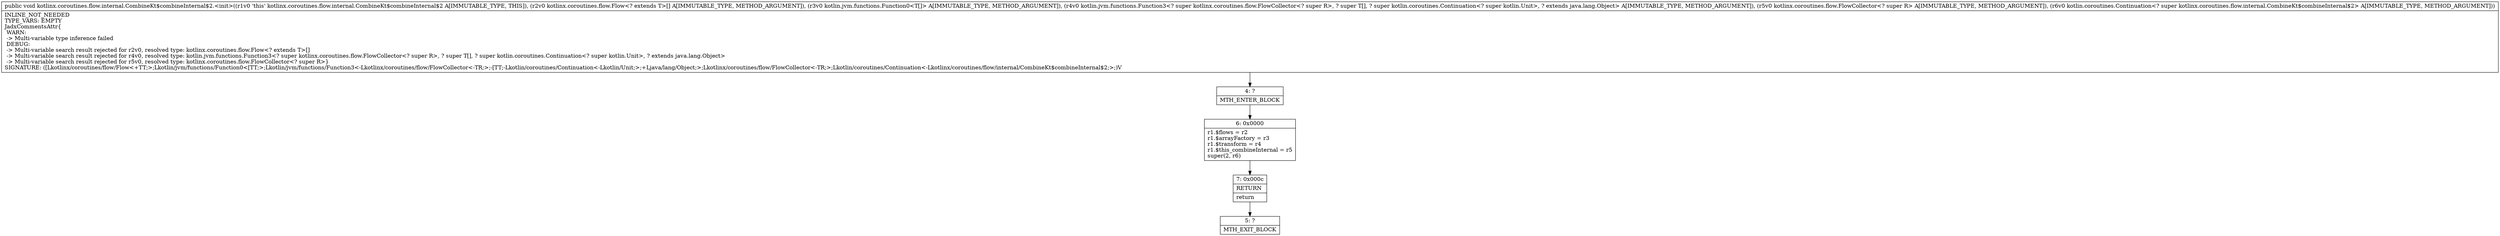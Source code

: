digraph "CFG forkotlinx.coroutines.flow.internal.CombineKt$combineInternal$2.\<init\>([Lkotlinx\/coroutines\/flow\/Flow;Lkotlin\/jvm\/functions\/Function0;Lkotlin\/jvm\/functions\/Function3;Lkotlinx\/coroutines\/flow\/FlowCollector;Lkotlin\/coroutines\/Continuation;)V" {
Node_4 [shape=record,label="{4\:\ ?|MTH_ENTER_BLOCK\l}"];
Node_6 [shape=record,label="{6\:\ 0x0000|r1.$flows = r2\lr1.$arrayFactory = r3\lr1.$transform = r4\lr1.$this_combineInternal = r5\lsuper(2, r6)\l}"];
Node_7 [shape=record,label="{7\:\ 0x000c|RETURN\l|return\l}"];
Node_5 [shape=record,label="{5\:\ ?|MTH_EXIT_BLOCK\l}"];
MethodNode[shape=record,label="{public void kotlinx.coroutines.flow.internal.CombineKt$combineInternal$2.\<init\>((r1v0 'this' kotlinx.coroutines.flow.internal.CombineKt$combineInternal$2 A[IMMUTABLE_TYPE, THIS]), (r2v0 kotlinx.coroutines.flow.Flow\<? extends T\>[] A[IMMUTABLE_TYPE, METHOD_ARGUMENT]), (r3v0 kotlin.jvm.functions.Function0\<T[]\> A[IMMUTABLE_TYPE, METHOD_ARGUMENT]), (r4v0 kotlin.jvm.functions.Function3\<? super kotlinx.coroutines.flow.FlowCollector\<? super R\>, ? super T[], ? super kotlin.coroutines.Continuation\<? super kotlin.Unit\>, ? extends java.lang.Object\> A[IMMUTABLE_TYPE, METHOD_ARGUMENT]), (r5v0 kotlinx.coroutines.flow.FlowCollector\<? super R\> A[IMMUTABLE_TYPE, METHOD_ARGUMENT]), (r6v0 kotlin.coroutines.Continuation\<? super kotlinx.coroutines.flow.internal.CombineKt$combineInternal$2\> A[IMMUTABLE_TYPE, METHOD_ARGUMENT]))  | INLINE_NOT_NEEDED\lTYPE_VARS: EMPTY\lJadxCommentsAttr\{\l WARN: \l \-\> Multi\-variable type inference failed\l DEBUG: \l \-\> Multi\-variable search result rejected for r2v0, resolved type: kotlinx.coroutines.flow.Flow\<? extends T\>[]\l \-\> Multi\-variable search result rejected for r4v0, resolved type: kotlin.jvm.functions.Function3\<? super kotlinx.coroutines.flow.FlowCollector\<? super R\>, ? super T[], ? super kotlin.coroutines.Continuation\<? super kotlin.Unit\>, ? extends java.lang.Object\>\l \-\> Multi\-variable search result rejected for r5v0, resolved type: kotlinx.coroutines.flow.FlowCollector\<? super R\>\}\lSIGNATURE: ([Lkotlinx\/coroutines\/flow\/Flow\<+TT;\>;Lkotlin\/jvm\/functions\/Function0\<[TT;\>;Lkotlin\/jvm\/functions\/Function3\<\-Lkotlinx\/coroutines\/flow\/FlowCollector\<\-TR;\>;\-[TT;\-Lkotlin\/coroutines\/Continuation\<\-Lkotlin\/Unit;\>;+Ljava\/lang\/Object;\>;Lkotlinx\/coroutines\/flow\/FlowCollector\<\-TR;\>;Lkotlin\/coroutines\/Continuation\<\-Lkotlinx\/coroutines\/flow\/internal\/CombineKt$combineInternal$2;\>;)V\l}"];
MethodNode -> Node_4;Node_4 -> Node_6;
Node_6 -> Node_7;
Node_7 -> Node_5;
}

